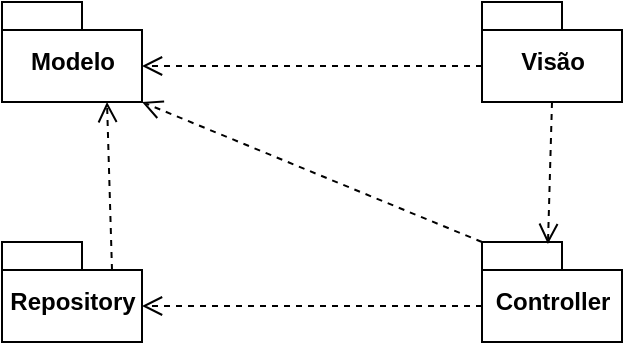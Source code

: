 <mxfile version="14.8.0" type="github">
  <diagram id="SymWtLbQICoTOxsduoH1" name="Page-1">
    <mxGraphModel dx="786" dy="449" grid="1" gridSize="10" guides="1" tooltips="1" connect="1" arrows="1" fold="1" page="1" pageScale="1" pageWidth="850" pageHeight="1100" math="0" shadow="0">
      <root>
        <mxCell id="0" />
        <mxCell id="1" parent="0" />
        <mxCell id="B5fJH4kxP5eTqqaV1vvk-1" value="Modelo" style="shape=folder;fontStyle=1;spacingTop=10;tabWidth=40;tabHeight=14;tabPosition=left;html=1;" vertex="1" parent="1">
          <mxGeometry x="120" y="30" width="70" height="50" as="geometry" />
        </mxCell>
        <mxCell id="B5fJH4kxP5eTqqaV1vvk-2" value="Visão" style="shape=folder;fontStyle=1;spacingTop=10;tabWidth=40;tabHeight=14;tabPosition=left;html=1;" vertex="1" parent="1">
          <mxGeometry x="360" y="30" width="70" height="50" as="geometry" />
        </mxCell>
        <mxCell id="B5fJH4kxP5eTqqaV1vvk-3" value="Controller" style="shape=folder;fontStyle=1;spacingTop=10;tabWidth=40;tabHeight=14;tabPosition=left;html=1;" vertex="1" parent="1">
          <mxGeometry x="360" y="150" width="70" height="50" as="geometry" />
        </mxCell>
        <mxCell id="B5fJH4kxP5eTqqaV1vvk-4" value="Repository" style="shape=folder;fontStyle=1;spacingTop=10;tabWidth=40;tabHeight=14;tabPosition=left;html=1;" vertex="1" parent="1">
          <mxGeometry x="120" y="150" width="70" height="50" as="geometry" />
        </mxCell>
        <mxCell id="B5fJH4kxP5eTqqaV1vvk-5" value="" style="html=1;verticalAlign=bottom;endArrow=open;dashed=1;endSize=8;entryX=0;entryY=0;entryDx=70;entryDy=32;entryPerimeter=0;exitX=0;exitY=0;exitDx=0;exitDy=32;exitPerimeter=0;" edge="1" parent="1" source="B5fJH4kxP5eTqqaV1vvk-2" target="B5fJH4kxP5eTqqaV1vvk-1">
          <mxGeometry relative="1" as="geometry">
            <mxPoint x="360" y="70" as="sourcePoint" />
            <mxPoint x="280" y="70" as="targetPoint" />
          </mxGeometry>
        </mxCell>
        <mxCell id="B5fJH4kxP5eTqqaV1vvk-6" value="" style="html=1;verticalAlign=bottom;endArrow=open;dashed=1;endSize=8;entryX=0.75;entryY=1;entryDx=0;entryDy=0;entryPerimeter=0;exitX=0;exitY=0;exitDx=55;exitDy=14;exitPerimeter=0;" edge="1" parent="1" source="B5fJH4kxP5eTqqaV1vvk-4" target="B5fJH4kxP5eTqqaV1vvk-1">
          <mxGeometry relative="1" as="geometry">
            <mxPoint x="350" y="110" as="sourcePoint" />
            <mxPoint x="180" y="112" as="targetPoint" />
          </mxGeometry>
        </mxCell>
        <mxCell id="B5fJH4kxP5eTqqaV1vvk-7" value="" style="html=1;verticalAlign=bottom;endArrow=open;dashed=1;endSize=8;entryX=0;entryY=0;entryDx=70;entryDy=32;entryPerimeter=0;exitX=0;exitY=0;exitDx=0;exitDy=32;exitPerimeter=0;" edge="1" parent="1" source="B5fJH4kxP5eTqqaV1vvk-3" target="B5fJH4kxP5eTqqaV1vvk-4">
          <mxGeometry relative="1" as="geometry">
            <mxPoint x="380" y="90" as="sourcePoint" />
            <mxPoint x="210" y="92" as="targetPoint" />
          </mxGeometry>
        </mxCell>
        <mxCell id="B5fJH4kxP5eTqqaV1vvk-8" value="" style="html=1;verticalAlign=bottom;endArrow=open;dashed=1;endSize=8;entryX=0.471;entryY=0.02;entryDx=0;entryDy=0;entryPerimeter=0;exitX=0.5;exitY=1;exitDx=0;exitDy=0;exitPerimeter=0;" edge="1" parent="1" source="B5fJH4kxP5eTqqaV1vvk-2" target="B5fJH4kxP5eTqqaV1vvk-3">
          <mxGeometry relative="1" as="geometry">
            <mxPoint x="390" y="100" as="sourcePoint" />
            <mxPoint x="380" y="140" as="targetPoint" />
          </mxGeometry>
        </mxCell>
        <mxCell id="B5fJH4kxP5eTqqaV1vvk-9" value="" style="html=1;verticalAlign=bottom;endArrow=open;dashed=1;endSize=8;entryX=0;entryY=0;entryDx=70;entryDy=50;entryPerimeter=0;exitX=0;exitY=0;exitDx=0;exitDy=0;exitPerimeter=0;" edge="1" parent="1" source="B5fJH4kxP5eTqqaV1vvk-3" target="B5fJH4kxP5eTqqaV1vvk-1">
          <mxGeometry relative="1" as="geometry">
            <mxPoint x="400" y="110" as="sourcePoint" />
            <mxPoint x="230" y="112" as="targetPoint" />
          </mxGeometry>
        </mxCell>
      </root>
    </mxGraphModel>
  </diagram>
</mxfile>
